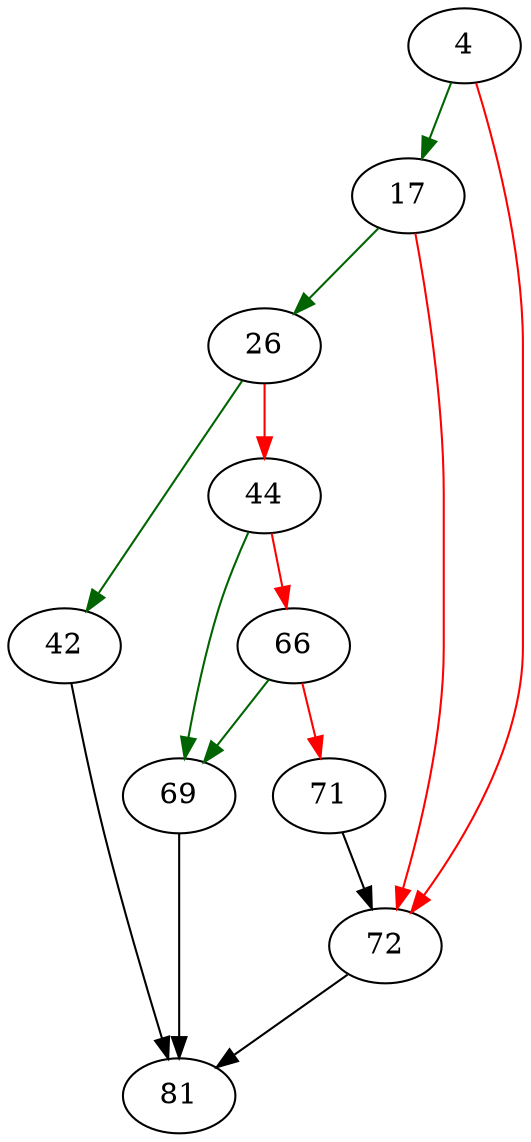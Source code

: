 strict digraph "walWriteToLog" {
	// Node definitions.
	4 [entry=true];
	17;
	72;
	26;
	42;
	44;
	81;
	69;
	66;
	71;

	// Edge definitions.
	4 -> 17 [
		color=darkgreen
		cond=true
	];
	4 -> 72 [
		color=red
		cond=false
	];
	17 -> 72 [
		color=red
		cond=false
	];
	17 -> 26 [
		color=darkgreen
		cond=true
	];
	72 -> 81;
	26 -> 42 [
		color=darkgreen
		cond=true
	];
	26 -> 44 [
		color=red
		cond=false
	];
	42 -> 81;
	44 -> 69 [
		color=darkgreen
		cond=true
	];
	44 -> 66 [
		color=red
		cond=false
	];
	69 -> 81;
	66 -> 69 [
		color=darkgreen
		cond=true
	];
	66 -> 71 [
		color=red
		cond=false
	];
	71 -> 72;
}